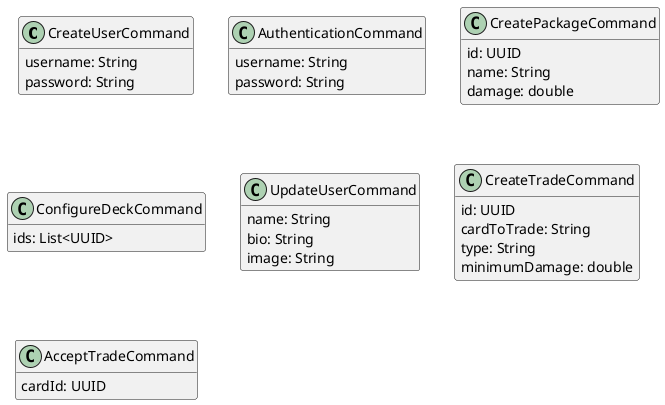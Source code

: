 @startuml
hide methods

class CreateUserCommand {
    username: String
    password: String
}

class AuthenticationCommand {
    username: String
    password: String
}

class CreatePackageCommand {
    id: UUID
    name: String
    damage: double
}

class ConfigureDeckCommand {
    ids: List<UUID>
}

class UpdateUserCommand {
    name: String
    bio: String
    image: String
}

class CreateTradeCommand {
    id: UUID
    cardToTrade: String
    type: String
    minimumDamage: double
}

class AcceptTradeCommand {
    cardId: UUID
}

@enduml